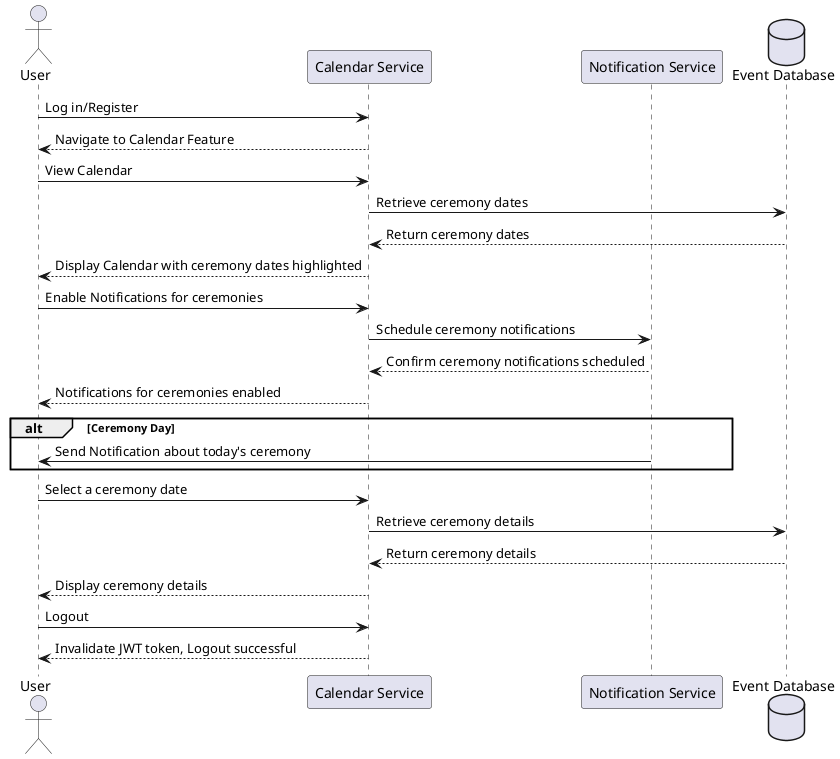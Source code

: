 @startuml calendarr
actor User
participant "Calendar Service" as CalendarService
participant "Notification Service" as NotificationService
database "Event Database" as EventDB

User -> CalendarService: Log in/Register
CalendarService --> User: Navigate to Calendar Feature

User -> CalendarService: View Calendar
CalendarService -> EventDB: Retrieve ceremony dates
EventDB --> CalendarService: Return ceremony dates
CalendarService --> User: Display Calendar with ceremony dates highlighted

User -> CalendarService: Enable Notifications for ceremonies
CalendarService -> NotificationService: Schedule ceremony notifications
NotificationService --> CalendarService: Confirm ceremony notifications scheduled
CalendarService --> User: Notifications for ceremonies enabled

alt Ceremony Day
    NotificationService -> User: Send Notification about today's ceremony
end

User -> CalendarService: Select a ceremony date
CalendarService -> EventDB: Retrieve ceremony details
EventDB --> CalendarService: Return ceremony details
CalendarService --> User: Display ceremony details

User -> CalendarService: Logout
CalendarService --> User: Invalidate JWT token, Logout successful
@enduml